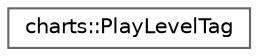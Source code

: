 digraph "Graphical Class Hierarchy"
{
 // LATEX_PDF_SIZE
  bgcolor="transparent";
  edge [fontname=Helvetica,fontsize=10,labelfontname=Helvetica,labelfontsize=10];
  node [fontname=Helvetica,fontsize=10,shape=box,height=0.2,width=0.4];
  rankdir="LR";
  Node0 [id="Node000000",label="charts::PlayLevelTag",height=0.2,width=0.4,color="grey40", fillcolor="white", style="filled",URL="$structcharts_1_1PlayLevelTag.html",tooltip=" "];
}
